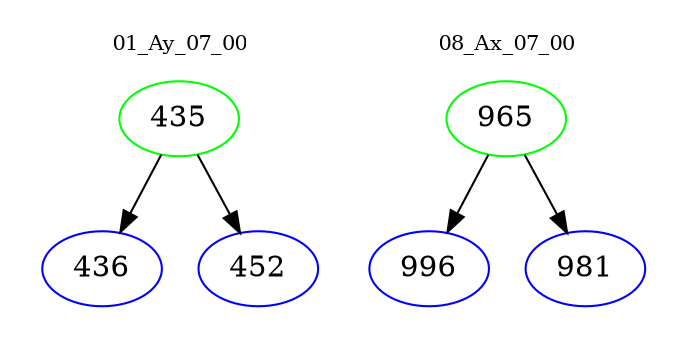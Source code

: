 digraph{
subgraph cluster_0 {
color = white
label = "01_Ay_07_00";
fontsize=10;
T0_435 [label="435", color="green"]
T0_435 -> T0_436 [color="black"]
T0_436 [label="436", color="blue"]
T0_435 -> T0_452 [color="black"]
T0_452 [label="452", color="blue"]
}
subgraph cluster_1 {
color = white
label = "08_Ax_07_00";
fontsize=10;
T1_965 [label="965", color="green"]
T1_965 -> T1_996 [color="black"]
T1_996 [label="996", color="blue"]
T1_965 -> T1_981 [color="black"]
T1_981 [label="981", color="blue"]
}
}
